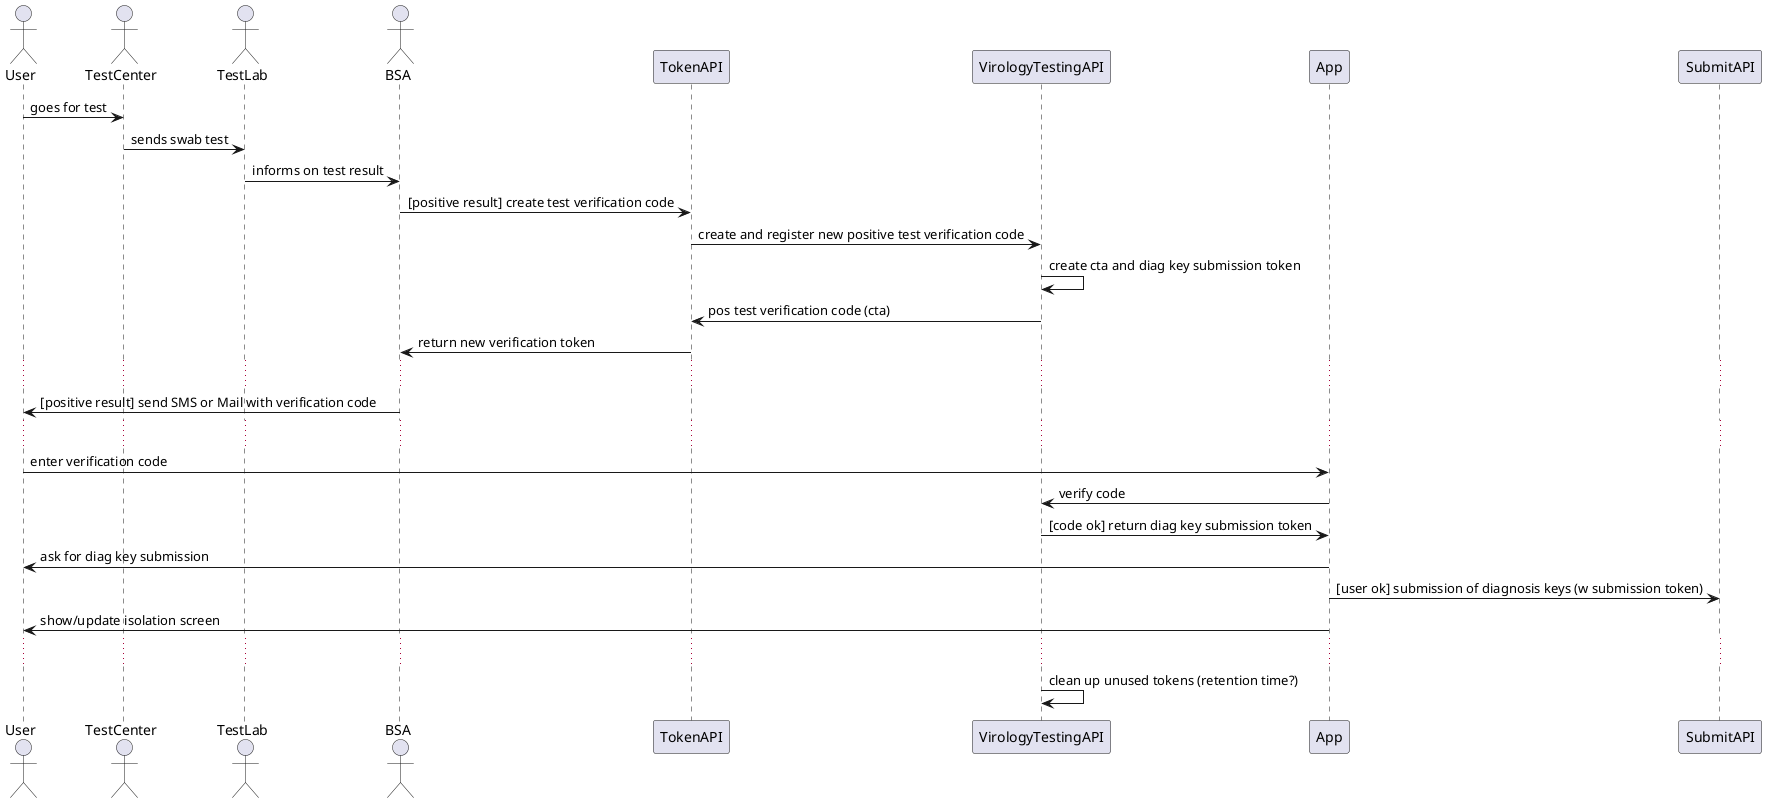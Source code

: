 @startuml system-flow_virology-test-result-verification

Actor User
Actor TestCenter
Actor TestLab
Actor BSA

User -> TestCenter: goes for test
TestLab <- TestCenter: sends swab test
TestLab -> BSA: informs on test result

BSA -> TokenAPI: [positive result] create test verification code
TokenAPI -> VirologyTestingAPI: create and register new positive test verification code
VirologyTestingAPI -> VirologyTestingAPI: create cta and diag key submission token
TokenAPI <- VirologyTestingAPI: pos test verification code (cta)
BSA <- TokenAPI: return new verification token

...
BSA -> User: [positive result] send SMS or Mail with verification code
...

User -> App: enter verification code
App -> VirologyTestingAPI: verify code
App <- VirologyTestingAPI: [code ok] return diag key submission token
App -> User: ask for diag key submission
App -> SubmitAPI: [user ok] submission of diagnosis keys (w submission token)
App -> User: show/update isolation screen
...

VirologyTestingAPI -> VirologyTestingAPI: clean up unused tokens (retention time?)


@enduml